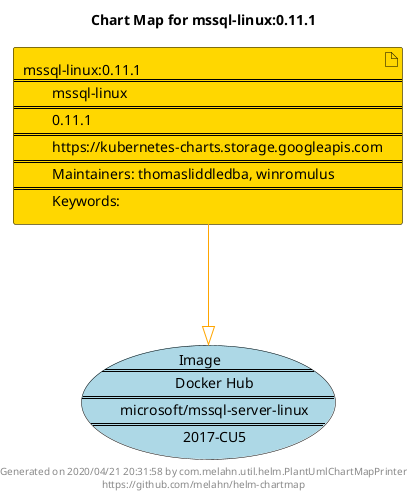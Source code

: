 @startuml
skinparam linetype ortho
skinparam backgroundColor white
skinparam usecaseBorderColor black
skinparam usecaseArrowColor LightSlateGray
skinparam artifactBorderColor black
skinparam artifactArrowColor LightSlateGray

title Chart Map for mssql-linux:0.11.1

'There is one referenced Helm Chart
artifact "mssql-linux:0.11.1\n====\n\tmssql-linux\n====\n\t0.11.1\n====\n\thttps://kubernetes-charts.storage.googleapis.com\n====\n\tMaintainers: thomasliddledba, winromulus\n====\n\tKeywords: " as mssql_linux_0_11_1 #Gold

'There is one referenced Docker Image
usecase "Image\n====\n\tDocker Hub\n====\n\tmicrosoft/mssql-server-linux\n====\n\t2017-CU5" as microsoft_mssql_server_linux_2017_CU5 #LightBlue

'Chart Dependencies
mssql_linux_0_11_1--[#orange]-|>microsoft_mssql_server_linux_2017_CU5

center footer Generated on 2020/04/21 20:31:58 by com.melahn.util.helm.PlantUmlChartMapPrinter\nhttps://github.com/melahn/helm-chartmap
@enduml
